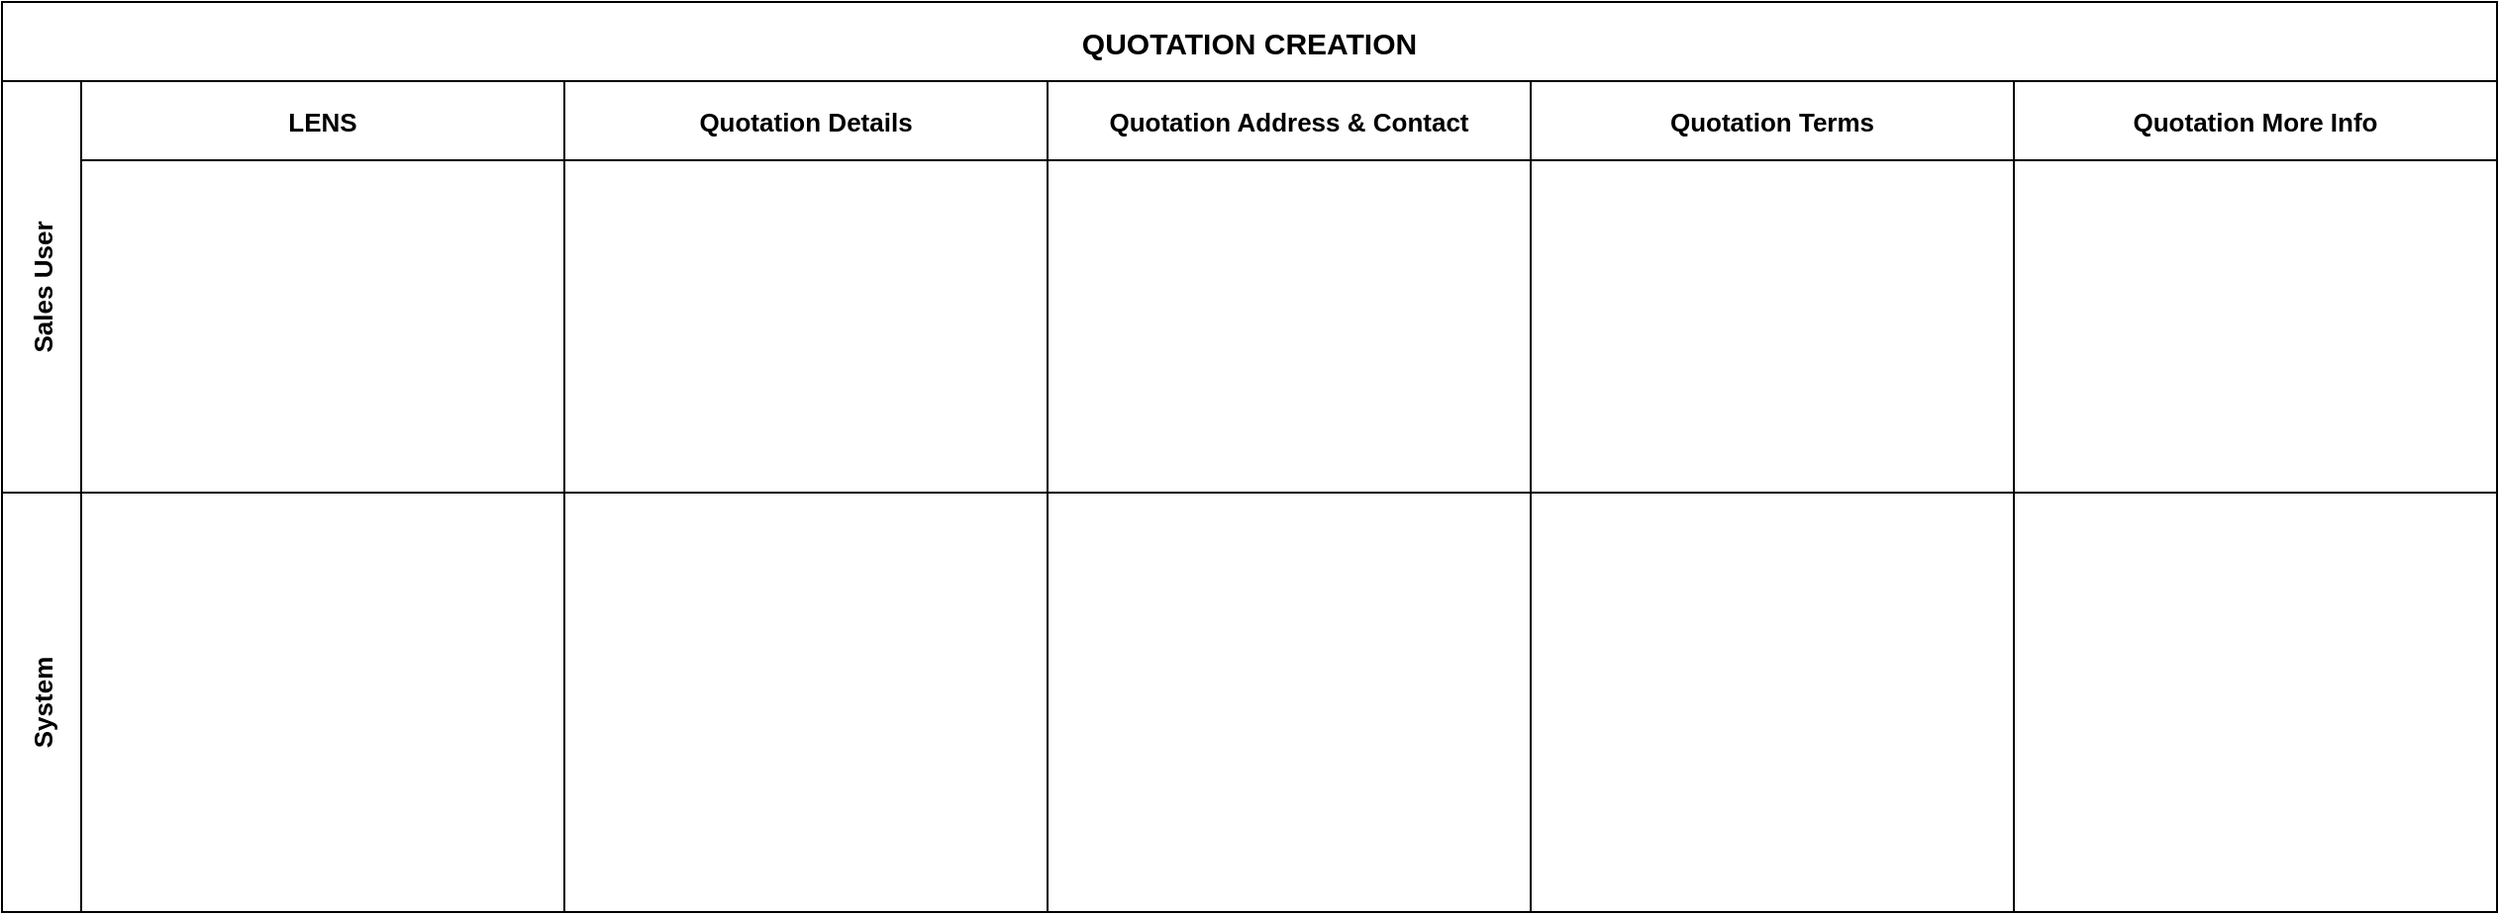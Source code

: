 <mxfile version="28.0.1">
  <diagram name="Page-1" id="GfUf8F6nlh380UdTvKul">
    <mxGraphModel dx="981" dy="455" grid="1" gridSize="10" guides="1" tooltips="1" connect="1" arrows="1" fold="1" page="1" pageScale="1" pageWidth="1400" pageHeight="850" math="0" shadow="0">
      <root>
        <mxCell id="0" />
        <mxCell id="1" parent="0" />
        <mxCell id="DpaJY0Yj8-a9hZREr-CZ-1" value="QUOTATION CREATION" style="shape=table;childLayout=tableLayout;startSize=40;collapsible=0;recursiveResize=0;expand=0;fontSize=15;fontStyle=1" vertex="1" parent="1">
          <mxGeometry x="10" y="20" width="1260" height="460" as="geometry" />
        </mxCell>
        <mxCell id="DpaJY0Yj8-a9hZREr-CZ-2" value="Sales User" style="shape=tableRow;horizontal=0;swimlaneHead=0;swimlaneBody=0;top=0;left=0;strokeColor=inherit;bottom=0;right=0;dropTarget=0;fontStyle=1;fillColor=none;points=[[0,0.5],[1,0.5]];portConstraint=eastwest;startSize=40;collapsible=0;recursiveResize=0;expand=0;fontSize=13;" vertex="1" parent="DpaJY0Yj8-a9hZREr-CZ-1">
          <mxGeometry y="40" width="1260" height="208" as="geometry" />
        </mxCell>
        <mxCell id="DpaJY0Yj8-a9hZREr-CZ-3" value="LENS" style="swimlane;swimlaneHead=0;swimlaneBody=0;fontStyle=1;strokeColor=inherit;connectable=0;fillColor=none;startSize=40;collapsible=0;recursiveResize=0;expand=0;fontSize=13;" vertex="1" parent="DpaJY0Yj8-a9hZREr-CZ-2">
          <mxGeometry x="40" width="244" height="208" as="geometry">
            <mxRectangle width="244" height="208" as="alternateBounds" />
          </mxGeometry>
        </mxCell>
        <mxCell id="DpaJY0Yj8-a9hZREr-CZ-4" value="Quotation Details" style="swimlane;swimlaneHead=0;swimlaneBody=0;fontStyle=1;strokeColor=inherit;connectable=0;fillColor=none;startSize=40;collapsible=0;recursiveResize=0;expand=0;fontSize=13;" vertex="1" parent="DpaJY0Yj8-a9hZREr-CZ-2">
          <mxGeometry x="284" width="244" height="208" as="geometry">
            <mxRectangle width="244" height="208" as="alternateBounds" />
          </mxGeometry>
        </mxCell>
        <mxCell id="DpaJY0Yj8-a9hZREr-CZ-5" value="Quotation Address &amp; Contact" style="swimlane;swimlaneHead=0;swimlaneBody=0;fontStyle=1;strokeColor=inherit;connectable=0;fillColor=none;startSize=40;collapsible=0;recursiveResize=0;expand=0;fontSize=13;" vertex="1" parent="DpaJY0Yj8-a9hZREr-CZ-2">
          <mxGeometry x="528" width="244" height="208" as="geometry">
            <mxRectangle width="244" height="208" as="alternateBounds" />
          </mxGeometry>
        </mxCell>
        <mxCell id="DpaJY0Yj8-a9hZREr-CZ-6" value="Quotation Terms" style="swimlane;swimlaneHead=0;swimlaneBody=0;fontStyle=1;strokeColor=inherit;connectable=0;fillColor=none;startSize=40;collapsible=0;recursiveResize=0;expand=0;fontSize=13;" vertex="1" parent="DpaJY0Yj8-a9hZREr-CZ-2">
          <mxGeometry x="772" width="244" height="208" as="geometry">
            <mxRectangle width="244" height="208" as="alternateBounds" />
          </mxGeometry>
        </mxCell>
        <mxCell id="DpaJY0Yj8-a9hZREr-CZ-7" value="Quotation More Info" style="swimlane;swimlaneHead=0;swimlaneBody=0;fontStyle=1;strokeColor=inherit;connectable=0;fillColor=none;startSize=40;collapsible=0;recursiveResize=0;expand=0;fontSize=13;" vertex="1" parent="DpaJY0Yj8-a9hZREr-CZ-2">
          <mxGeometry x="1016" width="244" height="208" as="geometry">
            <mxRectangle width="244" height="208" as="alternateBounds" />
          </mxGeometry>
        </mxCell>
        <mxCell id="DpaJY0Yj8-a9hZREr-CZ-8" value="System" style="shape=tableRow;horizontal=0;swimlaneHead=0;swimlaneBody=0;top=0;left=0;strokeColor=inherit;bottom=0;right=0;dropTarget=0;fontStyle=1;fillColor=none;points=[[0,0.5],[1,0.5]];portConstraint=eastwest;startSize=40;collapsible=0;recursiveResize=0;expand=0;fontSize=13;" vertex="1" parent="DpaJY0Yj8-a9hZREr-CZ-1">
          <mxGeometry y="248" width="1260" height="212" as="geometry" />
        </mxCell>
        <mxCell id="DpaJY0Yj8-a9hZREr-CZ-9" value="" style="swimlane;swimlaneHead=0;swimlaneBody=0;fontStyle=1;connectable=0;strokeColor=inherit;fillColor=none;startSize=0;collapsible=0;recursiveResize=0;expand=0;fontSize=13;" vertex="1" parent="DpaJY0Yj8-a9hZREr-CZ-8">
          <mxGeometry x="40" width="244" height="212" as="geometry">
            <mxRectangle width="244" height="212" as="alternateBounds" />
          </mxGeometry>
        </mxCell>
        <mxCell id="DpaJY0Yj8-a9hZREr-CZ-10" value="" style="swimlane;swimlaneHead=0;swimlaneBody=0;fontStyle=1;connectable=0;strokeColor=inherit;fillColor=none;startSize=0;collapsible=0;recursiveResize=0;expand=0;fontSize=13;" vertex="1" parent="DpaJY0Yj8-a9hZREr-CZ-8">
          <mxGeometry x="284" width="244" height="212" as="geometry">
            <mxRectangle width="244" height="212" as="alternateBounds" />
          </mxGeometry>
        </mxCell>
        <mxCell id="DpaJY0Yj8-a9hZREr-CZ-11" value="" style="swimlane;swimlaneHead=0;swimlaneBody=0;fontStyle=1;connectable=0;strokeColor=inherit;fillColor=none;startSize=0;collapsible=0;recursiveResize=0;expand=0;fontSize=13;" vertex="1" parent="DpaJY0Yj8-a9hZREr-CZ-8">
          <mxGeometry x="528" width="244" height="212" as="geometry">
            <mxRectangle width="244" height="212" as="alternateBounds" />
          </mxGeometry>
        </mxCell>
        <mxCell id="DpaJY0Yj8-a9hZREr-CZ-12" value="" style="swimlane;swimlaneHead=0;swimlaneBody=0;fontStyle=1;connectable=0;strokeColor=inherit;fillColor=none;startSize=0;collapsible=0;recursiveResize=0;expand=0;fontSize=13;" vertex="1" parent="DpaJY0Yj8-a9hZREr-CZ-8">
          <mxGeometry x="772" width="244" height="212" as="geometry">
            <mxRectangle width="244" height="212" as="alternateBounds" />
          </mxGeometry>
        </mxCell>
        <mxCell id="DpaJY0Yj8-a9hZREr-CZ-13" value="" style="swimlane;swimlaneHead=0;swimlaneBody=0;fontStyle=1;connectable=0;strokeColor=inherit;fillColor=none;startSize=0;collapsible=0;recursiveResize=0;expand=0;fontSize=13;" vertex="1" parent="DpaJY0Yj8-a9hZREr-CZ-8">
          <mxGeometry x="1016" width="244" height="212" as="geometry">
            <mxRectangle width="244" height="212" as="alternateBounds" />
          </mxGeometry>
        </mxCell>
      </root>
    </mxGraphModel>
  </diagram>
</mxfile>
